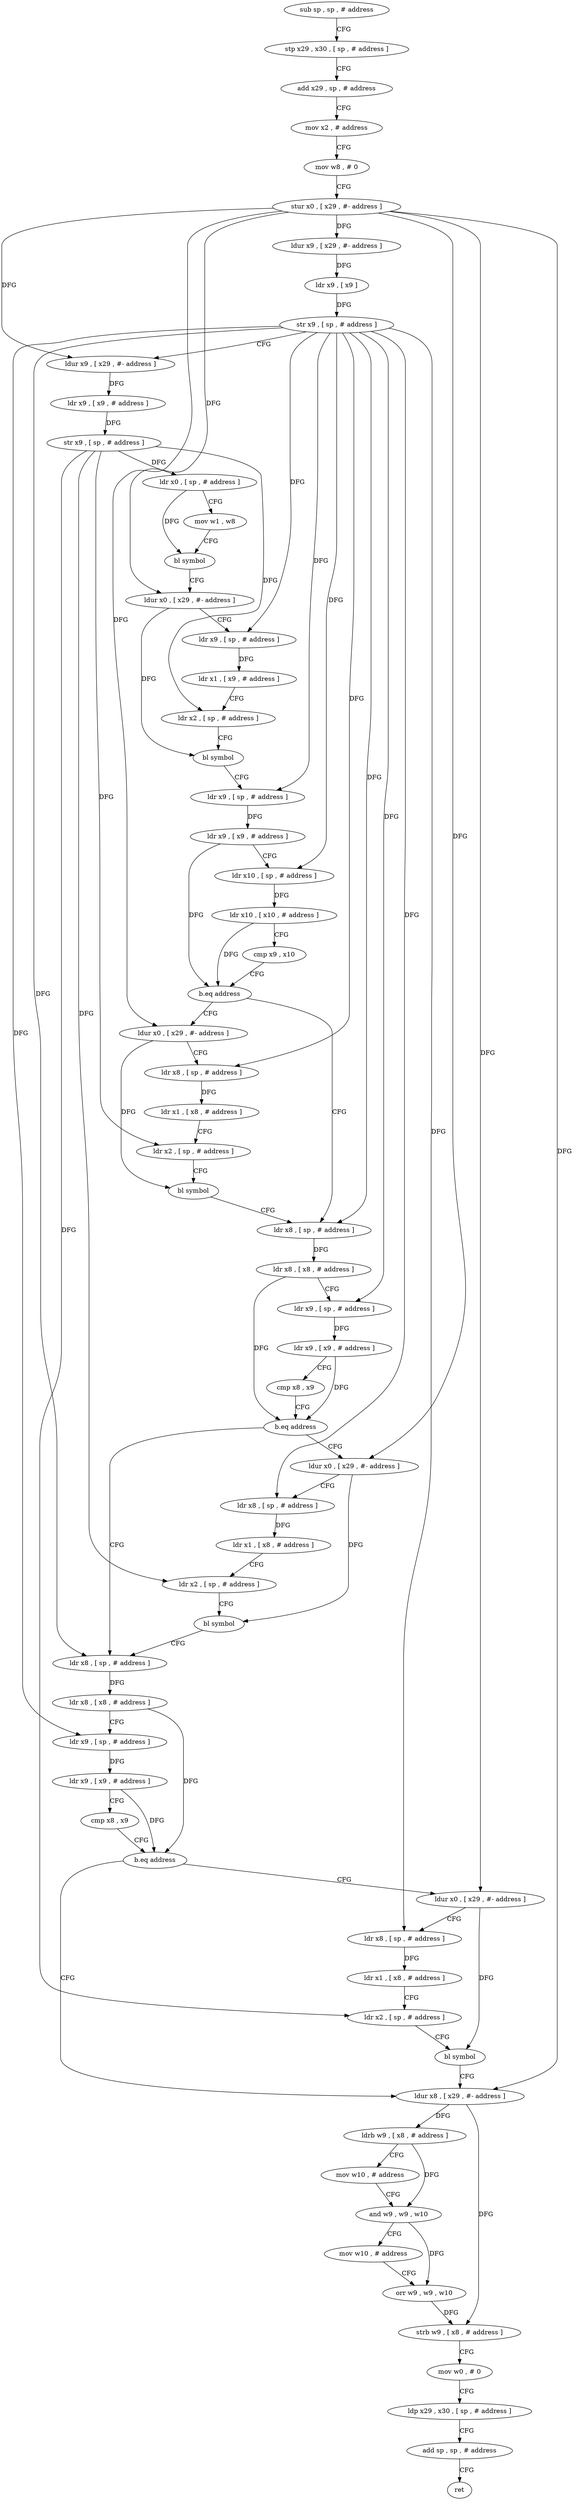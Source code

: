 digraph "func" {
"4224472" [label = "sub sp , sp , # address" ]
"4224476" [label = "stp x29 , x30 , [ sp , # address ]" ]
"4224480" [label = "add x29 , sp , # address" ]
"4224484" [label = "mov x2 , # address" ]
"4224488" [label = "mov w8 , # 0" ]
"4224492" [label = "stur x0 , [ x29 , #- address ]" ]
"4224496" [label = "ldur x9 , [ x29 , #- address ]" ]
"4224500" [label = "ldr x9 , [ x9 ]" ]
"4224504" [label = "str x9 , [ sp , # address ]" ]
"4224508" [label = "ldur x9 , [ x29 , #- address ]" ]
"4224512" [label = "ldr x9 , [ x9 , # address ]" ]
"4224516" [label = "str x9 , [ sp , # address ]" ]
"4224520" [label = "ldr x0 , [ sp , # address ]" ]
"4224524" [label = "mov w1 , w8" ]
"4224528" [label = "bl symbol" ]
"4224532" [label = "ldur x0 , [ x29 , #- address ]" ]
"4224536" [label = "ldr x9 , [ sp , # address ]" ]
"4224540" [label = "ldr x1 , [ x9 , # address ]" ]
"4224544" [label = "ldr x2 , [ sp , # address ]" ]
"4224548" [label = "bl symbol" ]
"4224552" [label = "ldr x9 , [ sp , # address ]" ]
"4224556" [label = "ldr x9 , [ x9 , # address ]" ]
"4224560" [label = "ldr x10 , [ sp , # address ]" ]
"4224564" [label = "ldr x10 , [ x10 , # address ]" ]
"4224568" [label = "cmp x9 , x10" ]
"4224572" [label = "b.eq address" ]
"4224596" [label = "ldr x8 , [ sp , # address ]" ]
"4224576" [label = "ldur x0 , [ x29 , #- address ]" ]
"4224600" [label = "ldr x8 , [ x8 , # address ]" ]
"4224604" [label = "ldr x9 , [ sp , # address ]" ]
"4224608" [label = "ldr x9 , [ x9 , # address ]" ]
"4224612" [label = "cmp x8 , x9" ]
"4224616" [label = "b.eq address" ]
"4224640" [label = "ldr x8 , [ sp , # address ]" ]
"4224620" [label = "ldur x0 , [ x29 , #- address ]" ]
"4224580" [label = "ldr x8 , [ sp , # address ]" ]
"4224584" [label = "ldr x1 , [ x8 , # address ]" ]
"4224588" [label = "ldr x2 , [ sp , # address ]" ]
"4224592" [label = "bl symbol" ]
"4224644" [label = "ldr x8 , [ x8 , # address ]" ]
"4224648" [label = "ldr x9 , [ sp , # address ]" ]
"4224652" [label = "ldr x9 , [ x9 , # address ]" ]
"4224656" [label = "cmp x8 , x9" ]
"4224660" [label = "b.eq address" ]
"4224684" [label = "ldur x8 , [ x29 , #- address ]" ]
"4224664" [label = "ldur x0 , [ x29 , #- address ]" ]
"4224624" [label = "ldr x8 , [ sp , # address ]" ]
"4224628" [label = "ldr x1 , [ x8 , # address ]" ]
"4224632" [label = "ldr x2 , [ sp , # address ]" ]
"4224636" [label = "bl symbol" ]
"4224688" [label = "ldrb w9 , [ x8 , # address ]" ]
"4224692" [label = "mov w10 , # address" ]
"4224696" [label = "and w9 , w9 , w10" ]
"4224700" [label = "mov w10 , # address" ]
"4224704" [label = "orr w9 , w9 , w10" ]
"4224708" [label = "strb w9 , [ x8 , # address ]" ]
"4224712" [label = "mov w0 , # 0" ]
"4224716" [label = "ldp x29 , x30 , [ sp , # address ]" ]
"4224720" [label = "add sp , sp , # address" ]
"4224724" [label = "ret" ]
"4224668" [label = "ldr x8 , [ sp , # address ]" ]
"4224672" [label = "ldr x1 , [ x8 , # address ]" ]
"4224676" [label = "ldr x2 , [ sp , # address ]" ]
"4224680" [label = "bl symbol" ]
"4224472" -> "4224476" [ label = "CFG" ]
"4224476" -> "4224480" [ label = "CFG" ]
"4224480" -> "4224484" [ label = "CFG" ]
"4224484" -> "4224488" [ label = "CFG" ]
"4224488" -> "4224492" [ label = "CFG" ]
"4224492" -> "4224496" [ label = "DFG" ]
"4224492" -> "4224508" [ label = "DFG" ]
"4224492" -> "4224532" [ label = "DFG" ]
"4224492" -> "4224576" [ label = "DFG" ]
"4224492" -> "4224620" [ label = "DFG" ]
"4224492" -> "4224684" [ label = "DFG" ]
"4224492" -> "4224664" [ label = "DFG" ]
"4224496" -> "4224500" [ label = "DFG" ]
"4224500" -> "4224504" [ label = "DFG" ]
"4224504" -> "4224508" [ label = "CFG" ]
"4224504" -> "4224536" [ label = "DFG" ]
"4224504" -> "4224552" [ label = "DFG" ]
"4224504" -> "4224560" [ label = "DFG" ]
"4224504" -> "4224596" [ label = "DFG" ]
"4224504" -> "4224604" [ label = "DFG" ]
"4224504" -> "4224580" [ label = "DFG" ]
"4224504" -> "4224640" [ label = "DFG" ]
"4224504" -> "4224648" [ label = "DFG" ]
"4224504" -> "4224624" [ label = "DFG" ]
"4224504" -> "4224668" [ label = "DFG" ]
"4224508" -> "4224512" [ label = "DFG" ]
"4224512" -> "4224516" [ label = "DFG" ]
"4224516" -> "4224520" [ label = "DFG" ]
"4224516" -> "4224544" [ label = "DFG" ]
"4224516" -> "4224588" [ label = "DFG" ]
"4224516" -> "4224632" [ label = "DFG" ]
"4224516" -> "4224676" [ label = "DFG" ]
"4224520" -> "4224524" [ label = "CFG" ]
"4224520" -> "4224528" [ label = "DFG" ]
"4224524" -> "4224528" [ label = "CFG" ]
"4224528" -> "4224532" [ label = "CFG" ]
"4224532" -> "4224536" [ label = "CFG" ]
"4224532" -> "4224548" [ label = "DFG" ]
"4224536" -> "4224540" [ label = "DFG" ]
"4224540" -> "4224544" [ label = "CFG" ]
"4224544" -> "4224548" [ label = "CFG" ]
"4224548" -> "4224552" [ label = "CFG" ]
"4224552" -> "4224556" [ label = "DFG" ]
"4224556" -> "4224560" [ label = "CFG" ]
"4224556" -> "4224572" [ label = "DFG" ]
"4224560" -> "4224564" [ label = "DFG" ]
"4224564" -> "4224568" [ label = "CFG" ]
"4224564" -> "4224572" [ label = "DFG" ]
"4224568" -> "4224572" [ label = "CFG" ]
"4224572" -> "4224596" [ label = "CFG" ]
"4224572" -> "4224576" [ label = "CFG" ]
"4224596" -> "4224600" [ label = "DFG" ]
"4224576" -> "4224580" [ label = "CFG" ]
"4224576" -> "4224592" [ label = "DFG" ]
"4224600" -> "4224604" [ label = "CFG" ]
"4224600" -> "4224616" [ label = "DFG" ]
"4224604" -> "4224608" [ label = "DFG" ]
"4224608" -> "4224612" [ label = "CFG" ]
"4224608" -> "4224616" [ label = "DFG" ]
"4224612" -> "4224616" [ label = "CFG" ]
"4224616" -> "4224640" [ label = "CFG" ]
"4224616" -> "4224620" [ label = "CFG" ]
"4224640" -> "4224644" [ label = "DFG" ]
"4224620" -> "4224624" [ label = "CFG" ]
"4224620" -> "4224636" [ label = "DFG" ]
"4224580" -> "4224584" [ label = "DFG" ]
"4224584" -> "4224588" [ label = "CFG" ]
"4224588" -> "4224592" [ label = "CFG" ]
"4224592" -> "4224596" [ label = "CFG" ]
"4224644" -> "4224648" [ label = "CFG" ]
"4224644" -> "4224660" [ label = "DFG" ]
"4224648" -> "4224652" [ label = "DFG" ]
"4224652" -> "4224656" [ label = "CFG" ]
"4224652" -> "4224660" [ label = "DFG" ]
"4224656" -> "4224660" [ label = "CFG" ]
"4224660" -> "4224684" [ label = "CFG" ]
"4224660" -> "4224664" [ label = "CFG" ]
"4224684" -> "4224688" [ label = "DFG" ]
"4224684" -> "4224708" [ label = "DFG" ]
"4224664" -> "4224668" [ label = "CFG" ]
"4224664" -> "4224680" [ label = "DFG" ]
"4224624" -> "4224628" [ label = "DFG" ]
"4224628" -> "4224632" [ label = "CFG" ]
"4224632" -> "4224636" [ label = "CFG" ]
"4224636" -> "4224640" [ label = "CFG" ]
"4224688" -> "4224692" [ label = "CFG" ]
"4224688" -> "4224696" [ label = "DFG" ]
"4224692" -> "4224696" [ label = "CFG" ]
"4224696" -> "4224700" [ label = "CFG" ]
"4224696" -> "4224704" [ label = "DFG" ]
"4224700" -> "4224704" [ label = "CFG" ]
"4224704" -> "4224708" [ label = "DFG" ]
"4224708" -> "4224712" [ label = "CFG" ]
"4224712" -> "4224716" [ label = "CFG" ]
"4224716" -> "4224720" [ label = "CFG" ]
"4224720" -> "4224724" [ label = "CFG" ]
"4224668" -> "4224672" [ label = "DFG" ]
"4224672" -> "4224676" [ label = "CFG" ]
"4224676" -> "4224680" [ label = "CFG" ]
"4224680" -> "4224684" [ label = "CFG" ]
}

